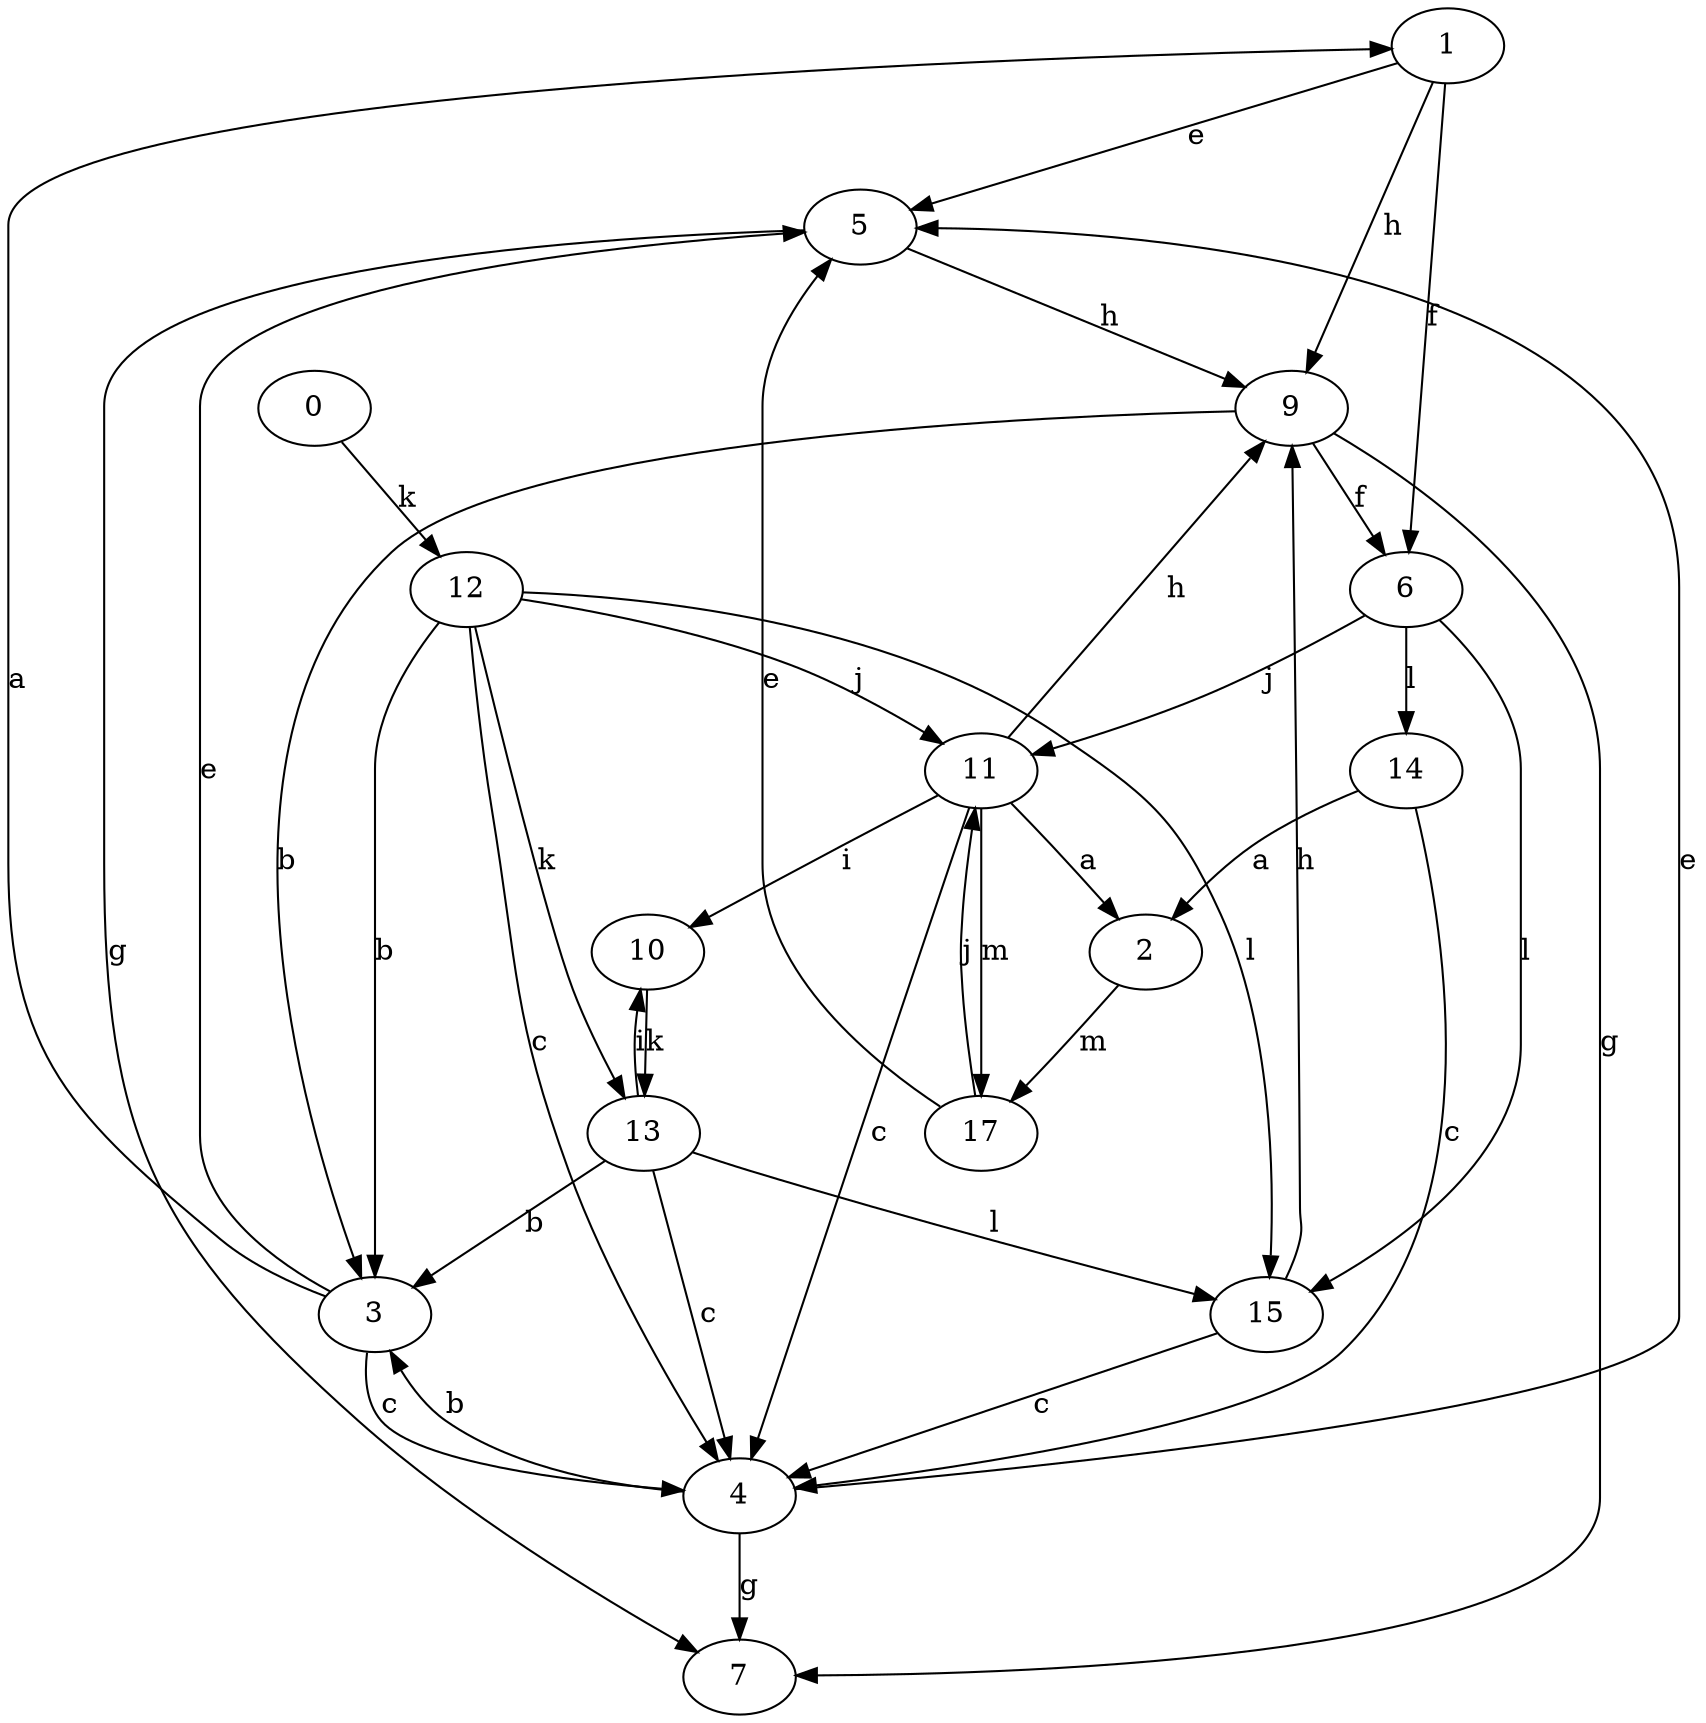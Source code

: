 strict digraph  {
1;
2;
3;
4;
0;
5;
6;
7;
9;
10;
11;
12;
13;
14;
15;
17;
1 -> 5  [label=e];
1 -> 6  [label=f];
1 -> 9  [label=h];
2 -> 17  [label=m];
3 -> 1  [label=a];
3 -> 4  [label=c];
3 -> 5  [label=e];
4 -> 3  [label=b];
4 -> 5  [label=e];
4 -> 7  [label=g];
0 -> 12  [label=k];
5 -> 7  [label=g];
5 -> 9  [label=h];
6 -> 11  [label=j];
6 -> 14  [label=l];
6 -> 15  [label=l];
9 -> 3  [label=b];
9 -> 6  [label=f];
9 -> 7  [label=g];
10 -> 13  [label=k];
11 -> 2  [label=a];
11 -> 4  [label=c];
11 -> 9  [label=h];
11 -> 10  [label=i];
11 -> 17  [label=m];
12 -> 3  [label=b];
12 -> 4  [label=c];
12 -> 11  [label=j];
12 -> 13  [label=k];
12 -> 15  [label=l];
13 -> 3  [label=b];
13 -> 4  [label=c];
13 -> 10  [label=i];
13 -> 15  [label=l];
14 -> 2  [label=a];
14 -> 4  [label=c];
15 -> 4  [label=c];
15 -> 9  [label=h];
17 -> 5  [label=e];
17 -> 11  [label=j];
}
